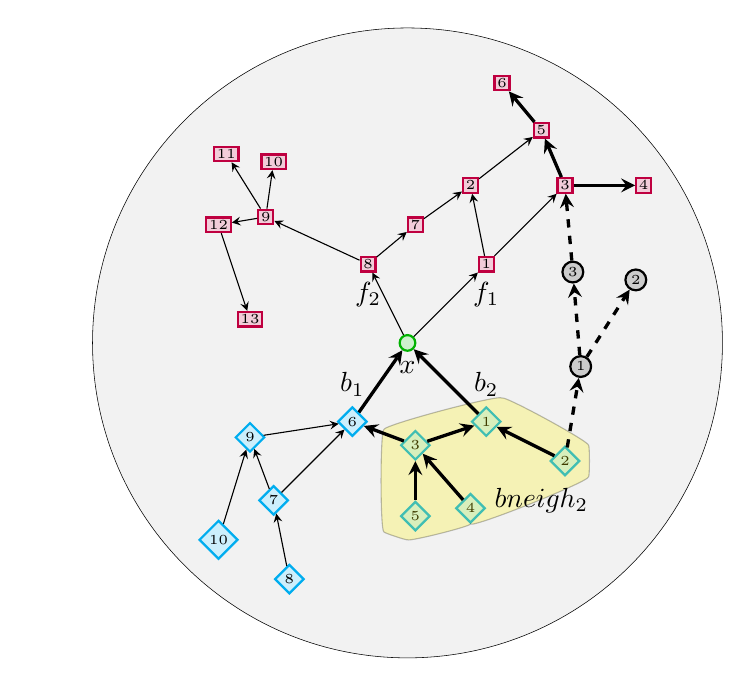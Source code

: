 \tikzstyle{bn}=[]
\tikzstyle{fndiff}=[]

\tikzstyle{fneigh}=[rectangle,draw=purple,fill=purple!20,thick,inner sep=1pt, font=\fontsize{2}{2}\selectfont]
\tikzstyle{bneigh}=[diamond,draw=cyan,fill=cyan!20,thick,inner sep=1pt, font=\fontsize{2}{2}\selectfont]
\tikzstyle{noneigh}=[circle,draw=black,fill=black!20,thick,inner sep=1pt, font=\fontsize{2}{2}\selectfont]

\tikzstyle{important}=[circle,draw=green!70!black,fill=green!70!black!20,thick,inner sep=2pt]
\tikzstyle{textstyle}=[font=\fontsize{6}{6}\selectfont]
\begin{tikzpicture}[>=stealth,looseness=.1,auto,scale=1])
	\draw [fill=black!5, very thin] (0, 0) ellipse (4 and 4);	
	
	\node (an) at (0,0) [important, label=below:{$x$}] {};
	
	\node (b1) at (1,-1) [bneigh, label=above:{$b_{2}$}] {1};
	\node (b2) at (2,-1.5) [bneigh] {2};
	\node (b3) at (0.1,-1.3) [bneigh] {3};
	\node (b4) at (0.8,-2.1) [bneigh] {4};
	\node (b5) at (0.1, -2.2) [bneigh] {5};
	\node (b6) at (-0.7,-1) [bneigh, label=above:{$b_{1}$}] {6};
	\node (b7) at (-1.7,-2) [bneigh] {7};
	\node (b8) at (-1.5,-3) [bneigh] {8};
	\node (b9) at (-2,-1.2) [bneigh] {9};
	\node (b10) at (-2.4,-2.5) [bneigh] {10};
	
	\draw [draw=black, fill=yellow, opacity=0.25, smooth, bend left=70] (1.2,-0.7) to (2.3,-1.3) to (2.3,-1.7) to (0.8,-2.3) to (0, -2.5) to (-0.3, -2.4) to (-0.3, -1.1) to (1.2, -0.7);
	
	\node at (1.7, -2) {$bneigh_{2}$};
	
	\draw [bn, very thick, ->] (b1) -- (an);
	\draw [bn, very thick, ->] (b3) -- (b1);
	\draw [bn, very thick, ->] (b2) -- (b1);
	\draw [bn, very thick, ->] (b4) -- (b3);
	\draw [bn, very thick, ->] (b5) -- (b3);
	\draw [very thick, ->] (b3) -- (b6);
	\draw [very thick, ->] (b6) -- (an);
	\draw [->] (b10) -- (b9);
	\draw [->] (b9) -- (b6);
	\draw [->] (b7) -- (b6);
	\draw [->] (b7) -- (b9);
	\draw [->] (b8) -- (b7);
	
	\node (f1) at (1,1) [fneigh, label=below:{$f_{1}$}] {1};
	\node (f2) at (0.8,2) [fneigh] {2};
	\node (f3) at (2,2) [fneigh] {3};
	\node (f4) at (3,2) [fneigh] {4};
	\node (f5) at (1.7, 2.7) [fneigh] {5};
	\node (f6) at (1.2,3.3) [fneigh] {6};
	\node (f7) at (0.1,1.5) [fneigh] {7};
	\node (f8) at (-0.5,1) [fneigh, label=below:{$f_{2}$}] {8};
	\node (f9) at (-1.8, 1.6) [fneigh] {9};
	\node (f10) at (-1.7,2.3) [fneigh] {10};
	\node (f11) at (-2.3,2.4) [fneigh] {11};
	\node (f12) at (-2.4,1.5) [fneigh] {12};
	\node (f13) at (-2,0.3) [fneigh] {13};
	
	\draw [fndiff, very thick, ->] (f3) -- (f4);
	\draw [fndiff, very thick, ->] (f3) -- (f5);
	\draw [fndiff, very thick, ->] (f5) -- (f6);
	\draw [->] (f1) -- (f3);
	\draw [->] (f2) -- (f5);
	\draw [->] (f1) -- (f2);
	\draw [->] (an) -- (f1);
	\draw [->] (an) -- (f8);
	\draw [->] (f8) -- (f7);
	\draw [->] (f7) -- (f2);
	\draw [->] (f8) -- (f9);
	\draw [->] (f9) -- (f10);
	\draw [->] (f9) -- (f11);
	\draw [->] (f9) -- (f12);
	\draw [->] (f12) -- (f13);
%	\draw [->] (f13) -- (an) node [midway, above] {$f_{3}$};
	
	\node (n1) at (2.2,-0.3) [noneigh] {1};
	\node (n2) at (2.9,0.8) [noneigh] {2};
	\node (n3) at (2.1,0.9) [noneigh] {3};
	
	\draw [very thick, dashed, ->] (b2) -- (n1);
	\draw [very thick, dashed, ->] (n1) -- (n2);
	\draw [very thick, dashed, ->] (n1) -- (n3);
	\draw [very thick, dashed, ->] (n3) -- (f3);
\end{tikzpicture}
